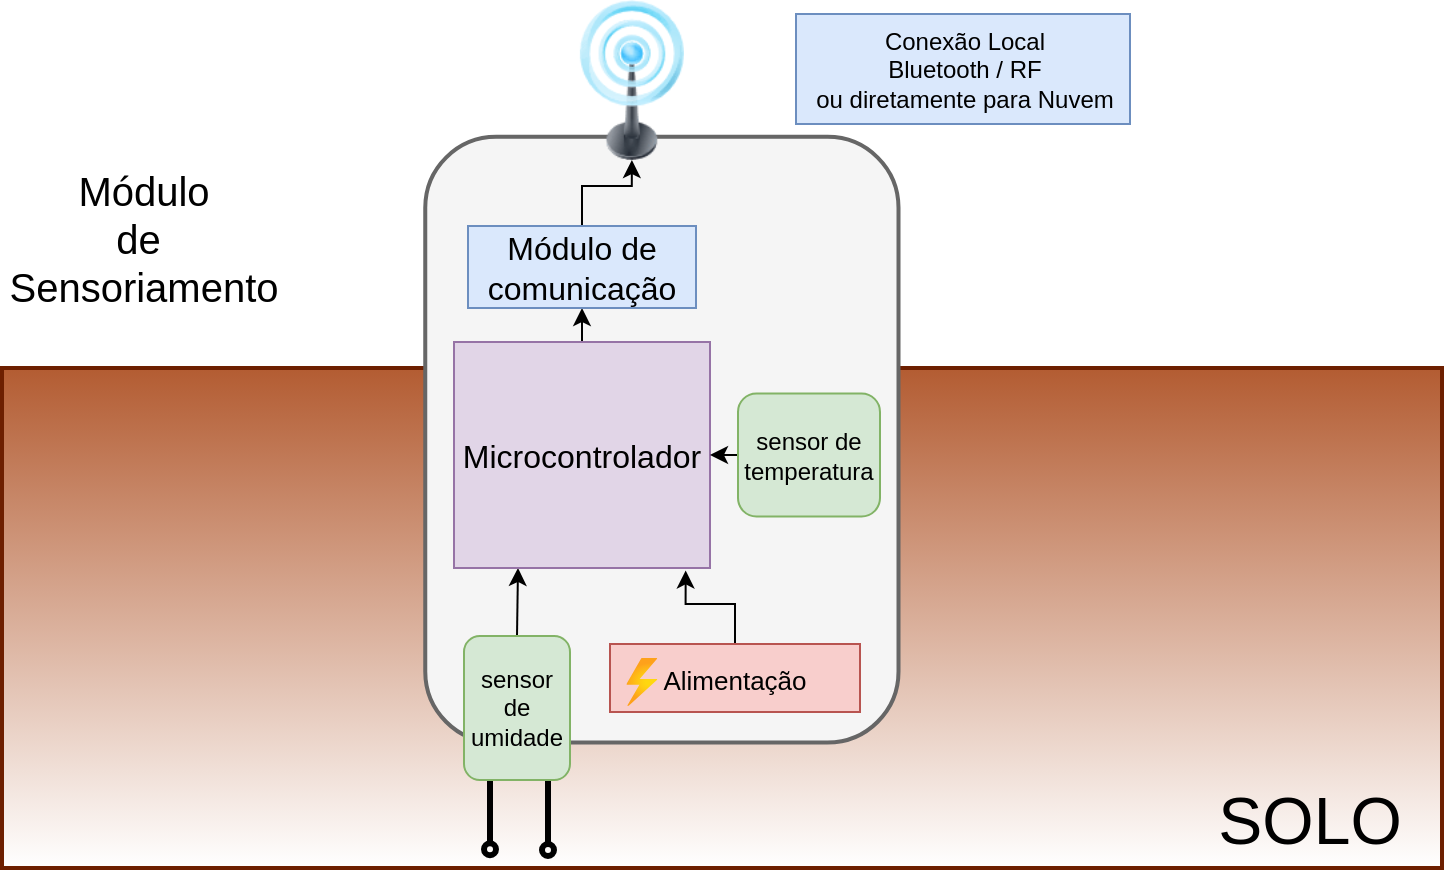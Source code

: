 <mxfile version="21.3.6" type="device">
  <diagram id="k2t_vNObkgoWgzWo94aV" name="Page-1">
    <mxGraphModel dx="989" dy="523" grid="0" gridSize="10" guides="1" tooltips="1" connect="1" arrows="1" fold="1" page="1" pageScale="1" pageWidth="827" pageHeight="1169" math="0" shadow="0">
      <root>
        <mxCell id="0" />
        <mxCell id="1" parent="0" />
        <mxCell id="rhtx9-ncO_oNOZYyBPlz-14" value="" style="rounded=0;whiteSpace=wrap;html=1;fillColor=#B35C32;strokeColor=#6D1F00;strokeWidth=2;fontColor=#ffffff;gradientColor=#FFFFFF;" parent="1" vertex="1">
          <mxGeometry x="37" y="208" width="720" height="250" as="geometry" />
        </mxCell>
        <mxCell id="rhtx9-ncO_oNOZYyBPlz-17" value="SOLO" style="text;html=1;strokeColor=none;fillColor=none;align=center;verticalAlign=middle;whiteSpace=wrap;rounded=0;fontSize=33;fontColor=#000000;" parent="1" vertex="1">
          <mxGeometry x="661" y="419" width="60" height="30" as="geometry" />
        </mxCell>
        <mxCell id="rhtx9-ncO_oNOZYyBPlz-19" value="" style="endArrow=none;html=1;rounded=0;fontSize=33;fontColor=#000000;strokeWidth=3;startArrow=oval;startFill=0;" parent="1" edge="1">
          <mxGeometry width="50" height="50" relative="1" as="geometry">
            <mxPoint x="281" y="448.63" as="sourcePoint" />
            <mxPoint x="281" y="378.63" as="targetPoint" />
          </mxGeometry>
        </mxCell>
        <mxCell id="rhtx9-ncO_oNOZYyBPlz-20" value="" style="endArrow=none;html=1;rounded=0;fontSize=33;fontColor=#000000;strokeWidth=3;startArrow=oval;startFill=0;" parent="1" edge="1">
          <mxGeometry width="50" height="50" relative="1" as="geometry">
            <mxPoint x="310" y="449" as="sourcePoint" />
            <mxPoint x="310" y="379" as="targetPoint" />
          </mxGeometry>
        </mxCell>
        <mxCell id="rhtx9-ncO_oNOZYyBPlz-21" value="" style="rounded=1;whiteSpace=wrap;html=1;fontSize=33;fontColor=#333333;strokeColor=#666666;strokeWidth=2;fillColor=#f5f5f5;rotation=90;" parent="1" vertex="1">
          <mxGeometry x="215.5" y="125.5" width="302.88" height="236.63" as="geometry" />
        </mxCell>
        <mxCell id="rhtx9-ncO_oNOZYyBPlz-22" value="&lt;span style=&quot;font-size: 20px;&quot;&gt;Módulo&lt;br&gt;de&amp;nbsp;&lt;br&gt;Sensoriamento&lt;/span&gt;" style="text;html=1;strokeColor=none;fillColor=none;align=center;verticalAlign=middle;whiteSpace=wrap;rounded=0;fontSize=13;fontColor=#000000;" parent="1" vertex="1">
          <mxGeometry x="78" y="128" width="60" height="30" as="geometry" />
        </mxCell>
        <mxCell id="rhtx9-ncO_oNOZYyBPlz-24" value="" style="image;html=1;image=img/lib/clip_art/telecommunication/Signal_tower_on_128x128.png;fontSize=13;fontColor=#000000;strokeColor=#000000;strokeWidth=1;fillColor=default;gradientColor=#FFFFFF;" parent="1" vertex="1">
          <mxGeometry x="311.94" y="24" width="80" height="80" as="geometry" />
        </mxCell>
        <mxCell id="1_WwKeXFeqq4wC-0H6YC-6" style="edgeStyle=orthogonalEdgeStyle;rounded=0;orthogonalLoop=1;jettySize=auto;html=1;exitX=0.5;exitY=0;exitDx=0;exitDy=0;fontSize=16;entryX=0.25;entryY=1;entryDx=0;entryDy=0;" parent="1" source="KLeCJPRy7CTDhVO2bG4A-3" target="1_WwKeXFeqq4wC-0H6YC-1" edge="1">
          <mxGeometry relative="1" as="geometry">
            <mxPoint x="320" y="299" as="targetPoint" />
          </mxGeometry>
        </mxCell>
        <mxCell id="KLeCJPRy7CTDhVO2bG4A-3" value="&lt;div&gt;sensor&lt;/div&gt;&lt;div&gt;de &lt;br&gt;&lt;/div&gt;&lt;div&gt;umidade&lt;br&gt;&lt;/div&gt;" style="rounded=1;whiteSpace=wrap;html=1;rotation=0;fillColor=#d5e8d4;strokeColor=#82b366;" parent="1" vertex="1">
          <mxGeometry x="268" y="342" width="53" height="72" as="geometry" />
        </mxCell>
        <mxCell id="1_WwKeXFeqq4wC-0H6YC-9" style="edgeStyle=orthogonalEdgeStyle;rounded=0;orthogonalLoop=1;jettySize=auto;html=1;exitX=0.5;exitY=0;exitDx=0;exitDy=0;entryX=0.5;entryY=1;entryDx=0;entryDy=0;fontSize=16;" parent="1" source="1_WwKeXFeqq4wC-0H6YC-1" target="1_WwKeXFeqq4wC-0H6YC-4" edge="1">
          <mxGeometry relative="1" as="geometry" />
        </mxCell>
        <mxCell id="1_WwKeXFeqq4wC-0H6YC-1" value="&lt;font style=&quot;font-size: 16px;&quot;&gt;Microcontrolador&lt;/font&gt;" style="rounded=0;whiteSpace=wrap;html=1;fillColor=#e1d5e7;strokeColor=#9673a6;" parent="1" vertex="1">
          <mxGeometry x="263" y="195" width="128" height="113" as="geometry" />
        </mxCell>
        <mxCell id="GpiarL9Sdl-ONH35HOWW-1" style="edgeStyle=orthogonalEdgeStyle;rounded=0;orthogonalLoop=1;jettySize=auto;html=1;entryX=0.5;entryY=1;entryDx=0;entryDy=0;" edge="1" parent="1" source="1_WwKeXFeqq4wC-0H6YC-4" target="rhtx9-ncO_oNOZYyBPlz-24">
          <mxGeometry relative="1" as="geometry" />
        </mxCell>
        <mxCell id="1_WwKeXFeqq4wC-0H6YC-4" value="Módulo de comunicação" style="rounded=0;whiteSpace=wrap;html=1;fontSize=16;fillColor=#dae8fc;strokeColor=#6c8ebf;" parent="1" vertex="1">
          <mxGeometry x="270" y="137" width="114" height="41" as="geometry" />
        </mxCell>
        <mxCell id="1_WwKeXFeqq4wC-0H6YC-12" style="edgeStyle=orthogonalEdgeStyle;rounded=0;orthogonalLoop=1;jettySize=auto;html=1;exitX=0.5;exitY=0;exitDx=0;exitDy=0;entryX=0.905;entryY=1.011;entryDx=0;entryDy=0;entryPerimeter=0;fontSize=13;" parent="1" source="1_WwKeXFeqq4wC-0H6YC-11" target="1_WwKeXFeqq4wC-0H6YC-1" edge="1">
          <mxGeometry relative="1" as="geometry" />
        </mxCell>
        <mxCell id="1_WwKeXFeqq4wC-0H6YC-11" value="&lt;font style=&quot;font-size: 13px;&quot;&gt;Alimentação&lt;/font&gt;" style="rounded=0;whiteSpace=wrap;html=1;fontSize=16;fillColor=#f8cecc;strokeColor=#b85450;" parent="1" vertex="1">
          <mxGeometry x="341" y="346" width="125" height="34" as="geometry" />
        </mxCell>
        <mxCell id="1_WwKeXFeqq4wC-0H6YC-13" value="" style="aspect=fixed;html=1;points=[];align=center;image;fontSize=12;image=img/lib/azure2/general/Power.svg;" parent="1" vertex="1">
          <mxGeometry x="349.17" y="353" width="15.53" height="24" as="geometry" />
        </mxCell>
        <mxCell id="1_WwKeXFeqq4wC-0H6YC-17" value="Conexão Local&lt;br&gt;Bluetooth / RF&lt;br&gt;ou diretamente para Nuvem" style="text;html=1;align=center;verticalAlign=middle;resizable=0;points=[];autosize=1;strokeColor=#6c8ebf;fillColor=#dae8fc;" parent="1" vertex="1">
          <mxGeometry x="434" y="31" width="167" height="55" as="geometry" />
        </mxCell>
        <mxCell id="GpiarL9Sdl-ONH35HOWW-4" style="edgeStyle=orthogonalEdgeStyle;rounded=0;orthogonalLoop=1;jettySize=auto;html=1;entryX=1;entryY=0.5;entryDx=0;entryDy=0;" edge="1" parent="1" source="GpiarL9Sdl-ONH35HOWW-3" target="1_WwKeXFeqq4wC-0H6YC-1">
          <mxGeometry relative="1" as="geometry">
            <Array as="points">
              <mxPoint x="410" y="251" />
              <mxPoint x="410" y="251" />
            </Array>
          </mxGeometry>
        </mxCell>
        <mxCell id="GpiarL9Sdl-ONH35HOWW-3" value="&lt;div&gt;sensor de temperatura&lt;/div&gt;" style="rounded=1;whiteSpace=wrap;html=1;fillColor=#d5e8d4;strokeColor=#82b366;" vertex="1" parent="1">
          <mxGeometry x="405" y="220.75" width="71" height="61.5" as="geometry" />
        </mxCell>
      </root>
    </mxGraphModel>
  </diagram>
</mxfile>
